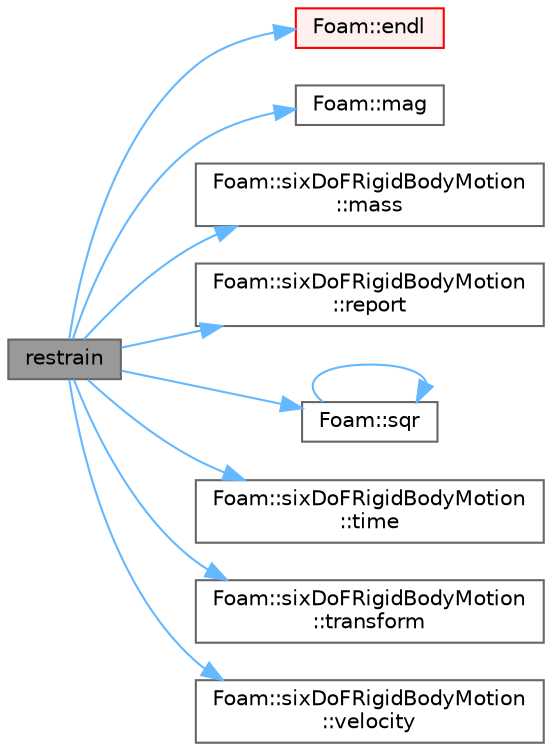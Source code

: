 digraph "restrain"
{
 // LATEX_PDF_SIZE
  bgcolor="transparent";
  edge [fontname=Helvetica,fontsize=10,labelfontname=Helvetica,labelfontsize=10];
  node [fontname=Helvetica,fontsize=10,shape=box,height=0.2,width=0.4];
  rankdir="LR";
  Node1 [id="Node000001",label="restrain",height=0.2,width=0.4,color="gray40", fillcolor="grey60", style="filled", fontcolor="black",tooltip=" "];
  Node1 -> Node2 [id="edge1_Node000001_Node000002",color="steelblue1",style="solid",tooltip=" "];
  Node2 [id="Node000002",label="Foam::endl",height=0.2,width=0.4,color="red", fillcolor="#FFF0F0", style="filled",URL="$namespaceFoam.html#a7d5eca45a323264dc5fe811500ebda47",tooltip=" "];
  Node1 -> Node6 [id="edge2_Node000001_Node000006",color="steelblue1",style="solid",tooltip=" "];
  Node6 [id="Node000006",label="Foam::mag",height=0.2,width=0.4,color="grey40", fillcolor="white", style="filled",URL="$namespaceFoam.html#a8ac5b57f98f906c36b8a4e989a77dbba",tooltip=" "];
  Node1 -> Node7 [id="edge3_Node000001_Node000007",color="steelblue1",style="solid",tooltip=" "];
  Node7 [id="Node000007",label="Foam::sixDoFRigidBodyMotion\l::mass",height=0.2,width=0.4,color="grey40", fillcolor="white", style="filled",URL="$classFoam_1_1sixDoFRigidBodyMotion.html#a944f0a8184cc9f5f92ce6329bdcc7108",tooltip=" "];
  Node1 -> Node8 [id="edge4_Node000001_Node000008",color="steelblue1",style="solid",tooltip=" "];
  Node8 [id="Node000008",label="Foam::sixDoFRigidBodyMotion\l::report",height=0.2,width=0.4,color="grey40", fillcolor="white", style="filled",URL="$classFoam_1_1sixDoFRigidBodyMotion.html#a1538c196c66305d82ca5d146cf37067a",tooltip=" "];
  Node1 -> Node9 [id="edge5_Node000001_Node000009",color="steelblue1",style="solid",tooltip=" "];
  Node9 [id="Node000009",label="Foam::sqr",height=0.2,width=0.4,color="grey40", fillcolor="white", style="filled",URL="$namespaceFoam.html#a277dc11c581d53826ab5090b08f3b17b",tooltip=" "];
  Node9 -> Node9 [id="edge6_Node000009_Node000009",color="steelblue1",style="solid",tooltip=" "];
  Node1 -> Node10 [id="edge7_Node000001_Node000010",color="steelblue1",style="solid",tooltip=" "];
  Node10 [id="Node000010",label="Foam::sixDoFRigidBodyMotion\l::time",height=0.2,width=0.4,color="grey40", fillcolor="white", style="filled",URL="$classFoam_1_1sixDoFRigidBodyMotion.html#a1ed86245b170b9f651f62650b1827500",tooltip=" "];
  Node1 -> Node11 [id="edge8_Node000001_Node000011",color="steelblue1",style="solid",tooltip=" "];
  Node11 [id="Node000011",label="Foam::sixDoFRigidBodyMotion\l::transform",height=0.2,width=0.4,color="grey40", fillcolor="white", style="filled",URL="$classFoam_1_1sixDoFRigidBodyMotion.html#a538a8aa596e3b9cc2a16563d338bf3e9",tooltip=" "];
  Node1 -> Node12 [id="edge9_Node000001_Node000012",color="steelblue1",style="solid",tooltip=" "];
  Node12 [id="Node000012",label="Foam::sixDoFRigidBodyMotion\l::velocity",height=0.2,width=0.4,color="grey40", fillcolor="white", style="filled",URL="$classFoam_1_1sixDoFRigidBodyMotion.html#ab2b917bb96e724dfd5e886732330b117",tooltip=" "];
}
